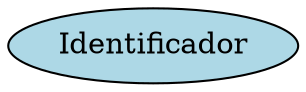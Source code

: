 digraph "Otro mundo" {
    layout=neato;
    overlap=false;
    splines=true;
    size="8.3 ,8.3";
    dpi=180;
    node [style=filled];
    node [style=filled];
    "Identificador" [shape=ellipse, fillcolor=lightblue, pos="0,0!"];
}
